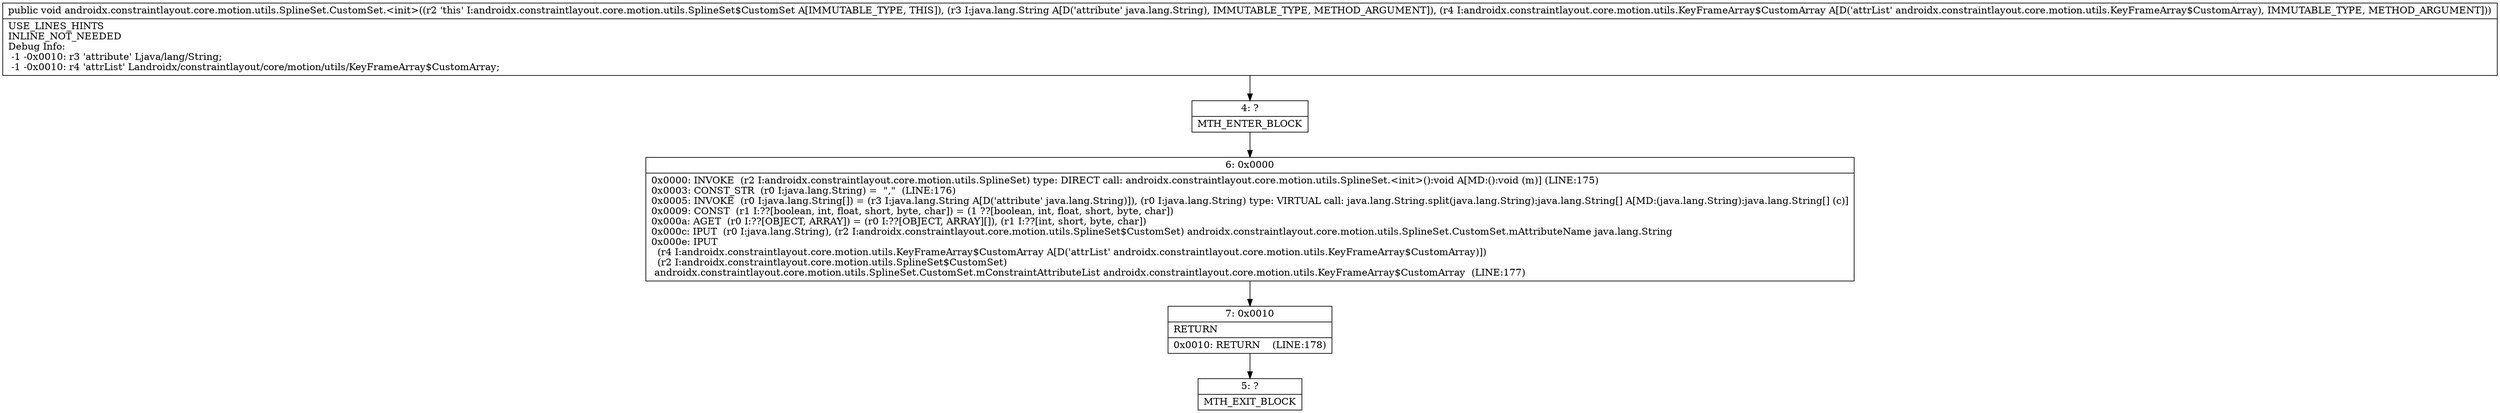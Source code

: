 digraph "CFG forandroidx.constraintlayout.core.motion.utils.SplineSet.CustomSet.\<init\>(Ljava\/lang\/String;Landroidx\/constraintlayout\/core\/motion\/utils\/KeyFrameArray$CustomArray;)V" {
Node_4 [shape=record,label="{4\:\ ?|MTH_ENTER_BLOCK\l}"];
Node_6 [shape=record,label="{6\:\ 0x0000|0x0000: INVOKE  (r2 I:androidx.constraintlayout.core.motion.utils.SplineSet) type: DIRECT call: androidx.constraintlayout.core.motion.utils.SplineSet.\<init\>():void A[MD:():void (m)] (LINE:175)\l0x0003: CONST_STR  (r0 I:java.lang.String) =  \",\"  (LINE:176)\l0x0005: INVOKE  (r0 I:java.lang.String[]) = (r3 I:java.lang.String A[D('attribute' java.lang.String)]), (r0 I:java.lang.String) type: VIRTUAL call: java.lang.String.split(java.lang.String):java.lang.String[] A[MD:(java.lang.String):java.lang.String[] (c)]\l0x0009: CONST  (r1 I:??[boolean, int, float, short, byte, char]) = (1 ??[boolean, int, float, short, byte, char]) \l0x000a: AGET  (r0 I:??[OBJECT, ARRAY]) = (r0 I:??[OBJECT, ARRAY][]), (r1 I:??[int, short, byte, char]) \l0x000c: IPUT  (r0 I:java.lang.String), (r2 I:androidx.constraintlayout.core.motion.utils.SplineSet$CustomSet) androidx.constraintlayout.core.motion.utils.SplineSet.CustomSet.mAttributeName java.lang.String \l0x000e: IPUT  \l  (r4 I:androidx.constraintlayout.core.motion.utils.KeyFrameArray$CustomArray A[D('attrList' androidx.constraintlayout.core.motion.utils.KeyFrameArray$CustomArray)])\l  (r2 I:androidx.constraintlayout.core.motion.utils.SplineSet$CustomSet)\l androidx.constraintlayout.core.motion.utils.SplineSet.CustomSet.mConstraintAttributeList androidx.constraintlayout.core.motion.utils.KeyFrameArray$CustomArray  (LINE:177)\l}"];
Node_7 [shape=record,label="{7\:\ 0x0010|RETURN\l|0x0010: RETURN    (LINE:178)\l}"];
Node_5 [shape=record,label="{5\:\ ?|MTH_EXIT_BLOCK\l}"];
MethodNode[shape=record,label="{public void androidx.constraintlayout.core.motion.utils.SplineSet.CustomSet.\<init\>((r2 'this' I:androidx.constraintlayout.core.motion.utils.SplineSet$CustomSet A[IMMUTABLE_TYPE, THIS]), (r3 I:java.lang.String A[D('attribute' java.lang.String), IMMUTABLE_TYPE, METHOD_ARGUMENT]), (r4 I:androidx.constraintlayout.core.motion.utils.KeyFrameArray$CustomArray A[D('attrList' androidx.constraintlayout.core.motion.utils.KeyFrameArray$CustomArray), IMMUTABLE_TYPE, METHOD_ARGUMENT]))  | USE_LINES_HINTS\lINLINE_NOT_NEEDED\lDebug Info:\l  \-1 \-0x0010: r3 'attribute' Ljava\/lang\/String;\l  \-1 \-0x0010: r4 'attrList' Landroidx\/constraintlayout\/core\/motion\/utils\/KeyFrameArray$CustomArray;\l}"];
MethodNode -> Node_4;Node_4 -> Node_6;
Node_6 -> Node_7;
Node_7 -> Node_5;
}

